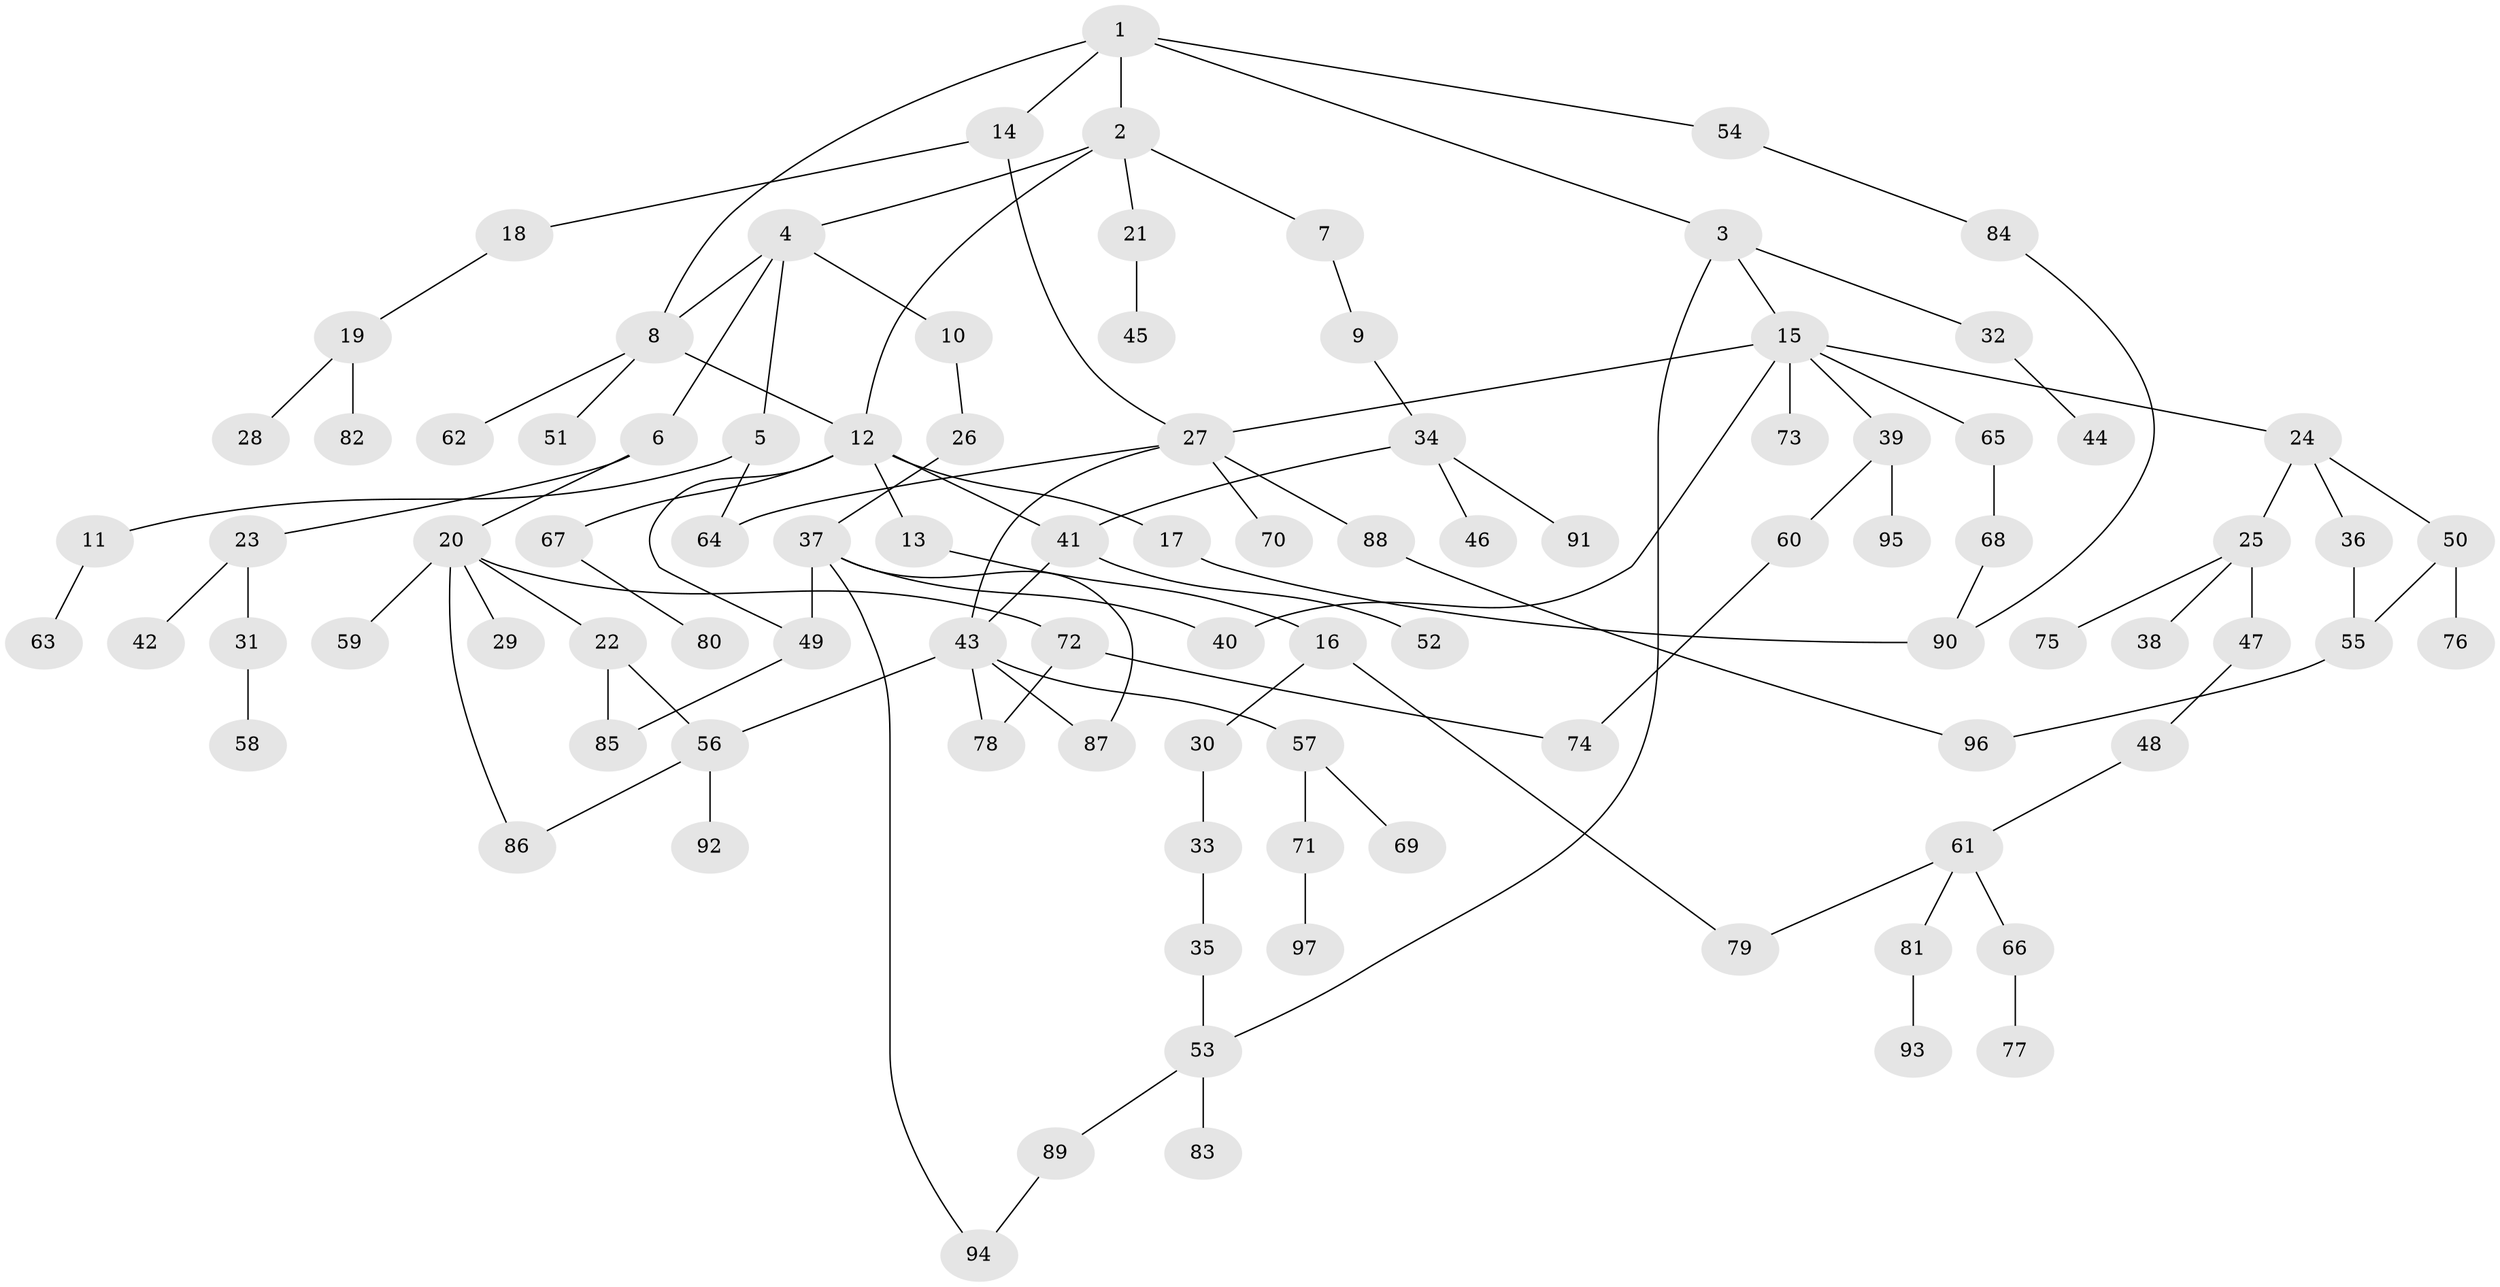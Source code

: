 // coarse degree distribution, {6: 0.08163265306122448, 10: 0.02040816326530612, 2: 0.30612244897959184, 3: 0.24489795918367346, 5: 0.04081632653061224, 4: 0.061224489795918366, 1: 0.24489795918367346}
// Generated by graph-tools (version 1.1) at 2025/36/03/04/25 23:36:06]
// undirected, 97 vertices, 117 edges
graph export_dot {
  node [color=gray90,style=filled];
  1;
  2;
  3;
  4;
  5;
  6;
  7;
  8;
  9;
  10;
  11;
  12;
  13;
  14;
  15;
  16;
  17;
  18;
  19;
  20;
  21;
  22;
  23;
  24;
  25;
  26;
  27;
  28;
  29;
  30;
  31;
  32;
  33;
  34;
  35;
  36;
  37;
  38;
  39;
  40;
  41;
  42;
  43;
  44;
  45;
  46;
  47;
  48;
  49;
  50;
  51;
  52;
  53;
  54;
  55;
  56;
  57;
  58;
  59;
  60;
  61;
  62;
  63;
  64;
  65;
  66;
  67;
  68;
  69;
  70;
  71;
  72;
  73;
  74;
  75;
  76;
  77;
  78;
  79;
  80;
  81;
  82;
  83;
  84;
  85;
  86;
  87;
  88;
  89;
  90;
  91;
  92;
  93;
  94;
  95;
  96;
  97;
  1 -- 2;
  1 -- 3;
  1 -- 14;
  1 -- 54;
  1 -- 8;
  2 -- 4;
  2 -- 7;
  2 -- 12;
  2 -- 21;
  3 -- 15;
  3 -- 32;
  3 -- 53;
  4 -- 5;
  4 -- 6;
  4 -- 8;
  4 -- 10;
  5 -- 11;
  5 -- 64;
  6 -- 20;
  6 -- 23;
  7 -- 9;
  8 -- 51;
  8 -- 62;
  8 -- 12;
  9 -- 34;
  10 -- 26;
  11 -- 63;
  12 -- 13;
  12 -- 17;
  12 -- 67;
  12 -- 41;
  12 -- 49;
  13 -- 16;
  14 -- 18;
  14 -- 27;
  15 -- 24;
  15 -- 39;
  15 -- 65;
  15 -- 73;
  15 -- 40;
  15 -- 27;
  16 -- 30;
  16 -- 79;
  17 -- 90;
  18 -- 19;
  19 -- 28;
  19 -- 82;
  20 -- 22;
  20 -- 29;
  20 -- 59;
  20 -- 72;
  20 -- 86;
  21 -- 45;
  22 -- 85;
  22 -- 56;
  23 -- 31;
  23 -- 42;
  24 -- 25;
  24 -- 36;
  24 -- 50;
  25 -- 38;
  25 -- 47;
  25 -- 75;
  26 -- 37;
  27 -- 43;
  27 -- 64;
  27 -- 70;
  27 -- 88;
  30 -- 33;
  31 -- 58;
  32 -- 44;
  33 -- 35;
  34 -- 41;
  34 -- 46;
  34 -- 91;
  35 -- 53;
  36 -- 55;
  37 -- 40;
  37 -- 49;
  37 -- 87;
  37 -- 94;
  39 -- 60;
  39 -- 95;
  41 -- 52;
  41 -- 43;
  43 -- 56;
  43 -- 57;
  43 -- 78;
  43 -- 87;
  47 -- 48;
  48 -- 61;
  49 -- 85;
  50 -- 55;
  50 -- 76;
  53 -- 83;
  53 -- 89;
  54 -- 84;
  55 -- 96;
  56 -- 92;
  56 -- 86;
  57 -- 69;
  57 -- 71;
  60 -- 74;
  61 -- 66;
  61 -- 79;
  61 -- 81;
  65 -- 68;
  66 -- 77;
  67 -- 80;
  68 -- 90;
  71 -- 97;
  72 -- 74;
  72 -- 78;
  81 -- 93;
  84 -- 90;
  88 -- 96;
  89 -- 94;
}
